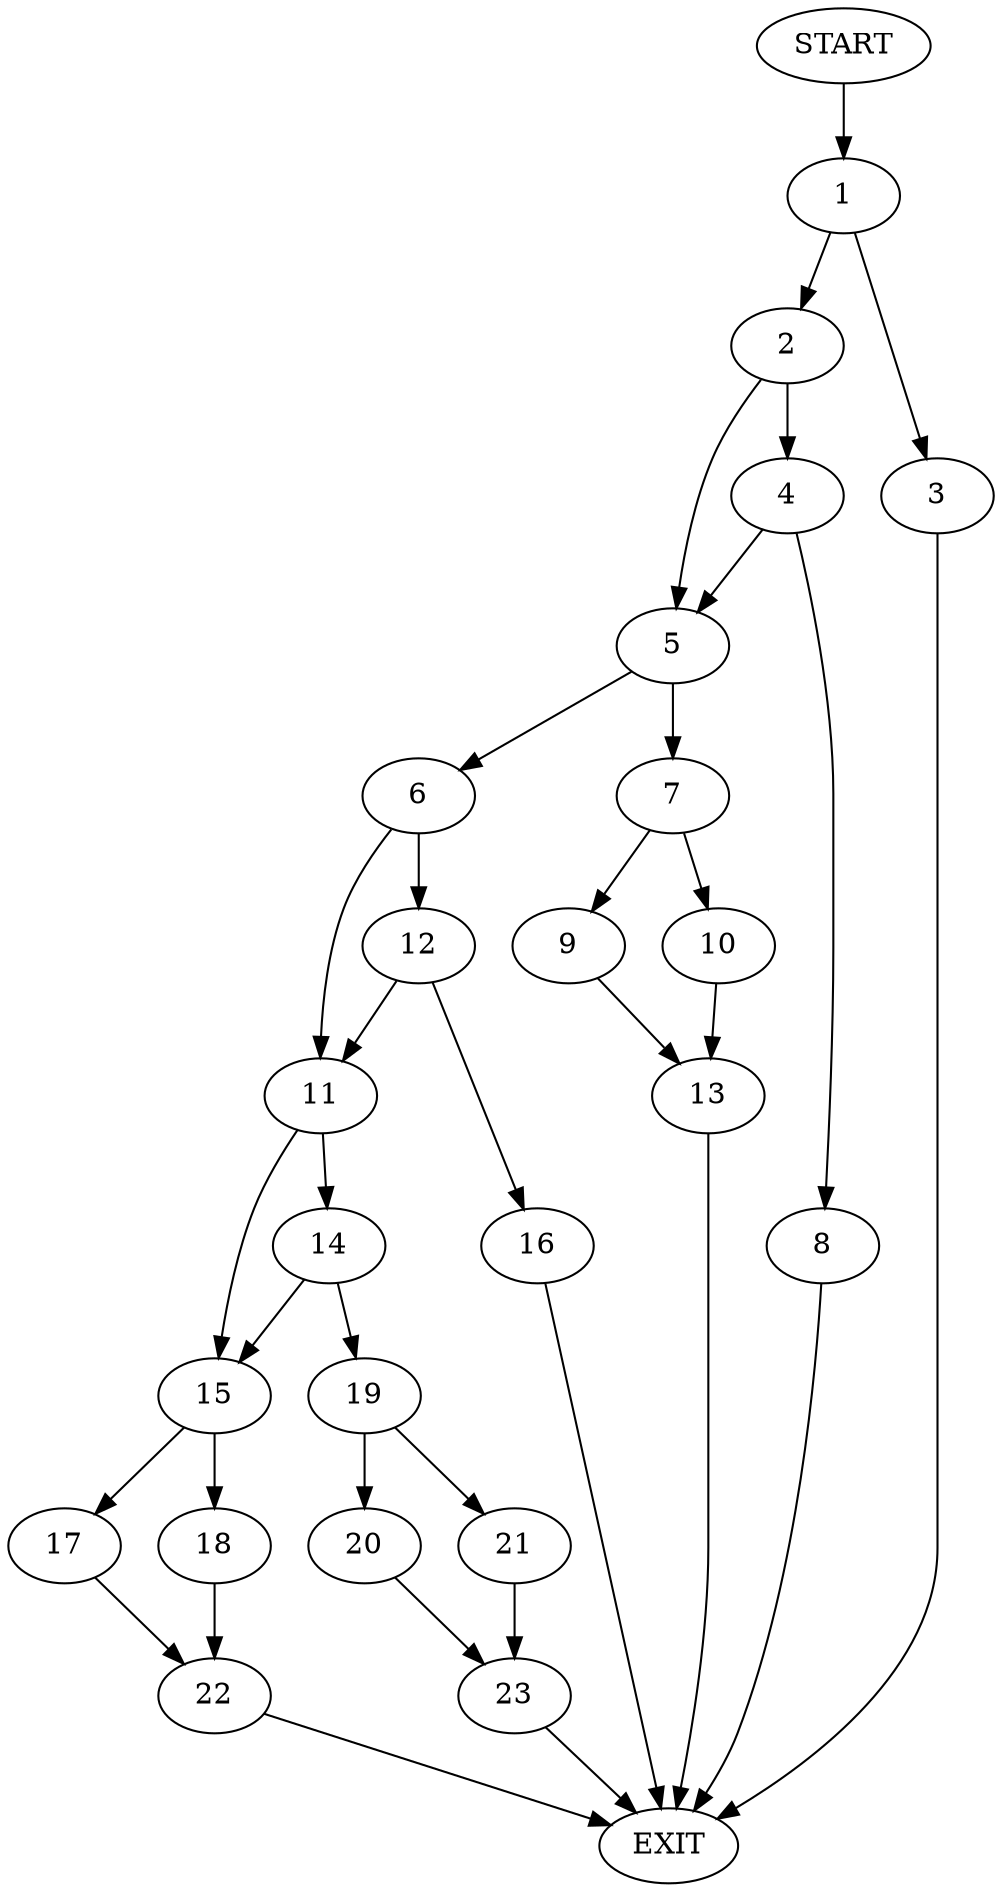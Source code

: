 digraph {
0 [label="START"]
24 [label="EXIT"]
0 -> 1
1 -> 2
1 -> 3
2 -> 4
2 -> 5
3 -> 24
5 -> 6
5 -> 7
4 -> 5
4 -> 8
8 -> 24
7 -> 9
7 -> 10
6 -> 11
6 -> 12
9 -> 13
10 -> 13
13 -> 24
11 -> 14
11 -> 15
12 -> 16
12 -> 11
16 -> 24
15 -> 17
15 -> 18
14 -> 19
14 -> 15
19 -> 20
19 -> 21
18 -> 22
17 -> 22
22 -> 24
21 -> 23
20 -> 23
23 -> 24
}
